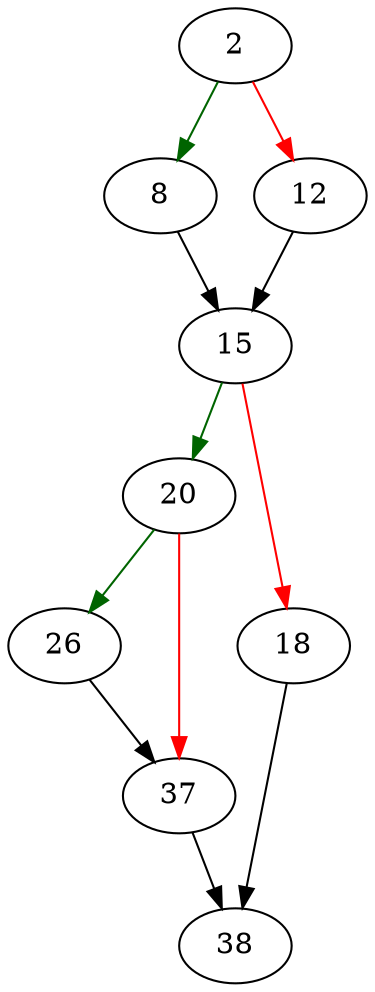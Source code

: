 strict digraph "sqlite3SchemaGet" {
	// Node definitions.
	2 [entry=true];
	8;
	12;
	15;
	20;
	18;
	38;
	26;
	37;

	// Edge definitions.
	2 -> 8 [
		color=darkgreen
		cond=true
	];
	2 -> 12 [
		color=red
		cond=false
	];
	8 -> 15;
	12 -> 15;
	15 -> 20 [
		color=darkgreen
		cond=true
	];
	15 -> 18 [
		color=red
		cond=false
	];
	20 -> 26 [
		color=darkgreen
		cond=true
	];
	20 -> 37 [
		color=red
		cond=false
	];
	18 -> 38;
	26 -> 37;
	37 -> 38;
}